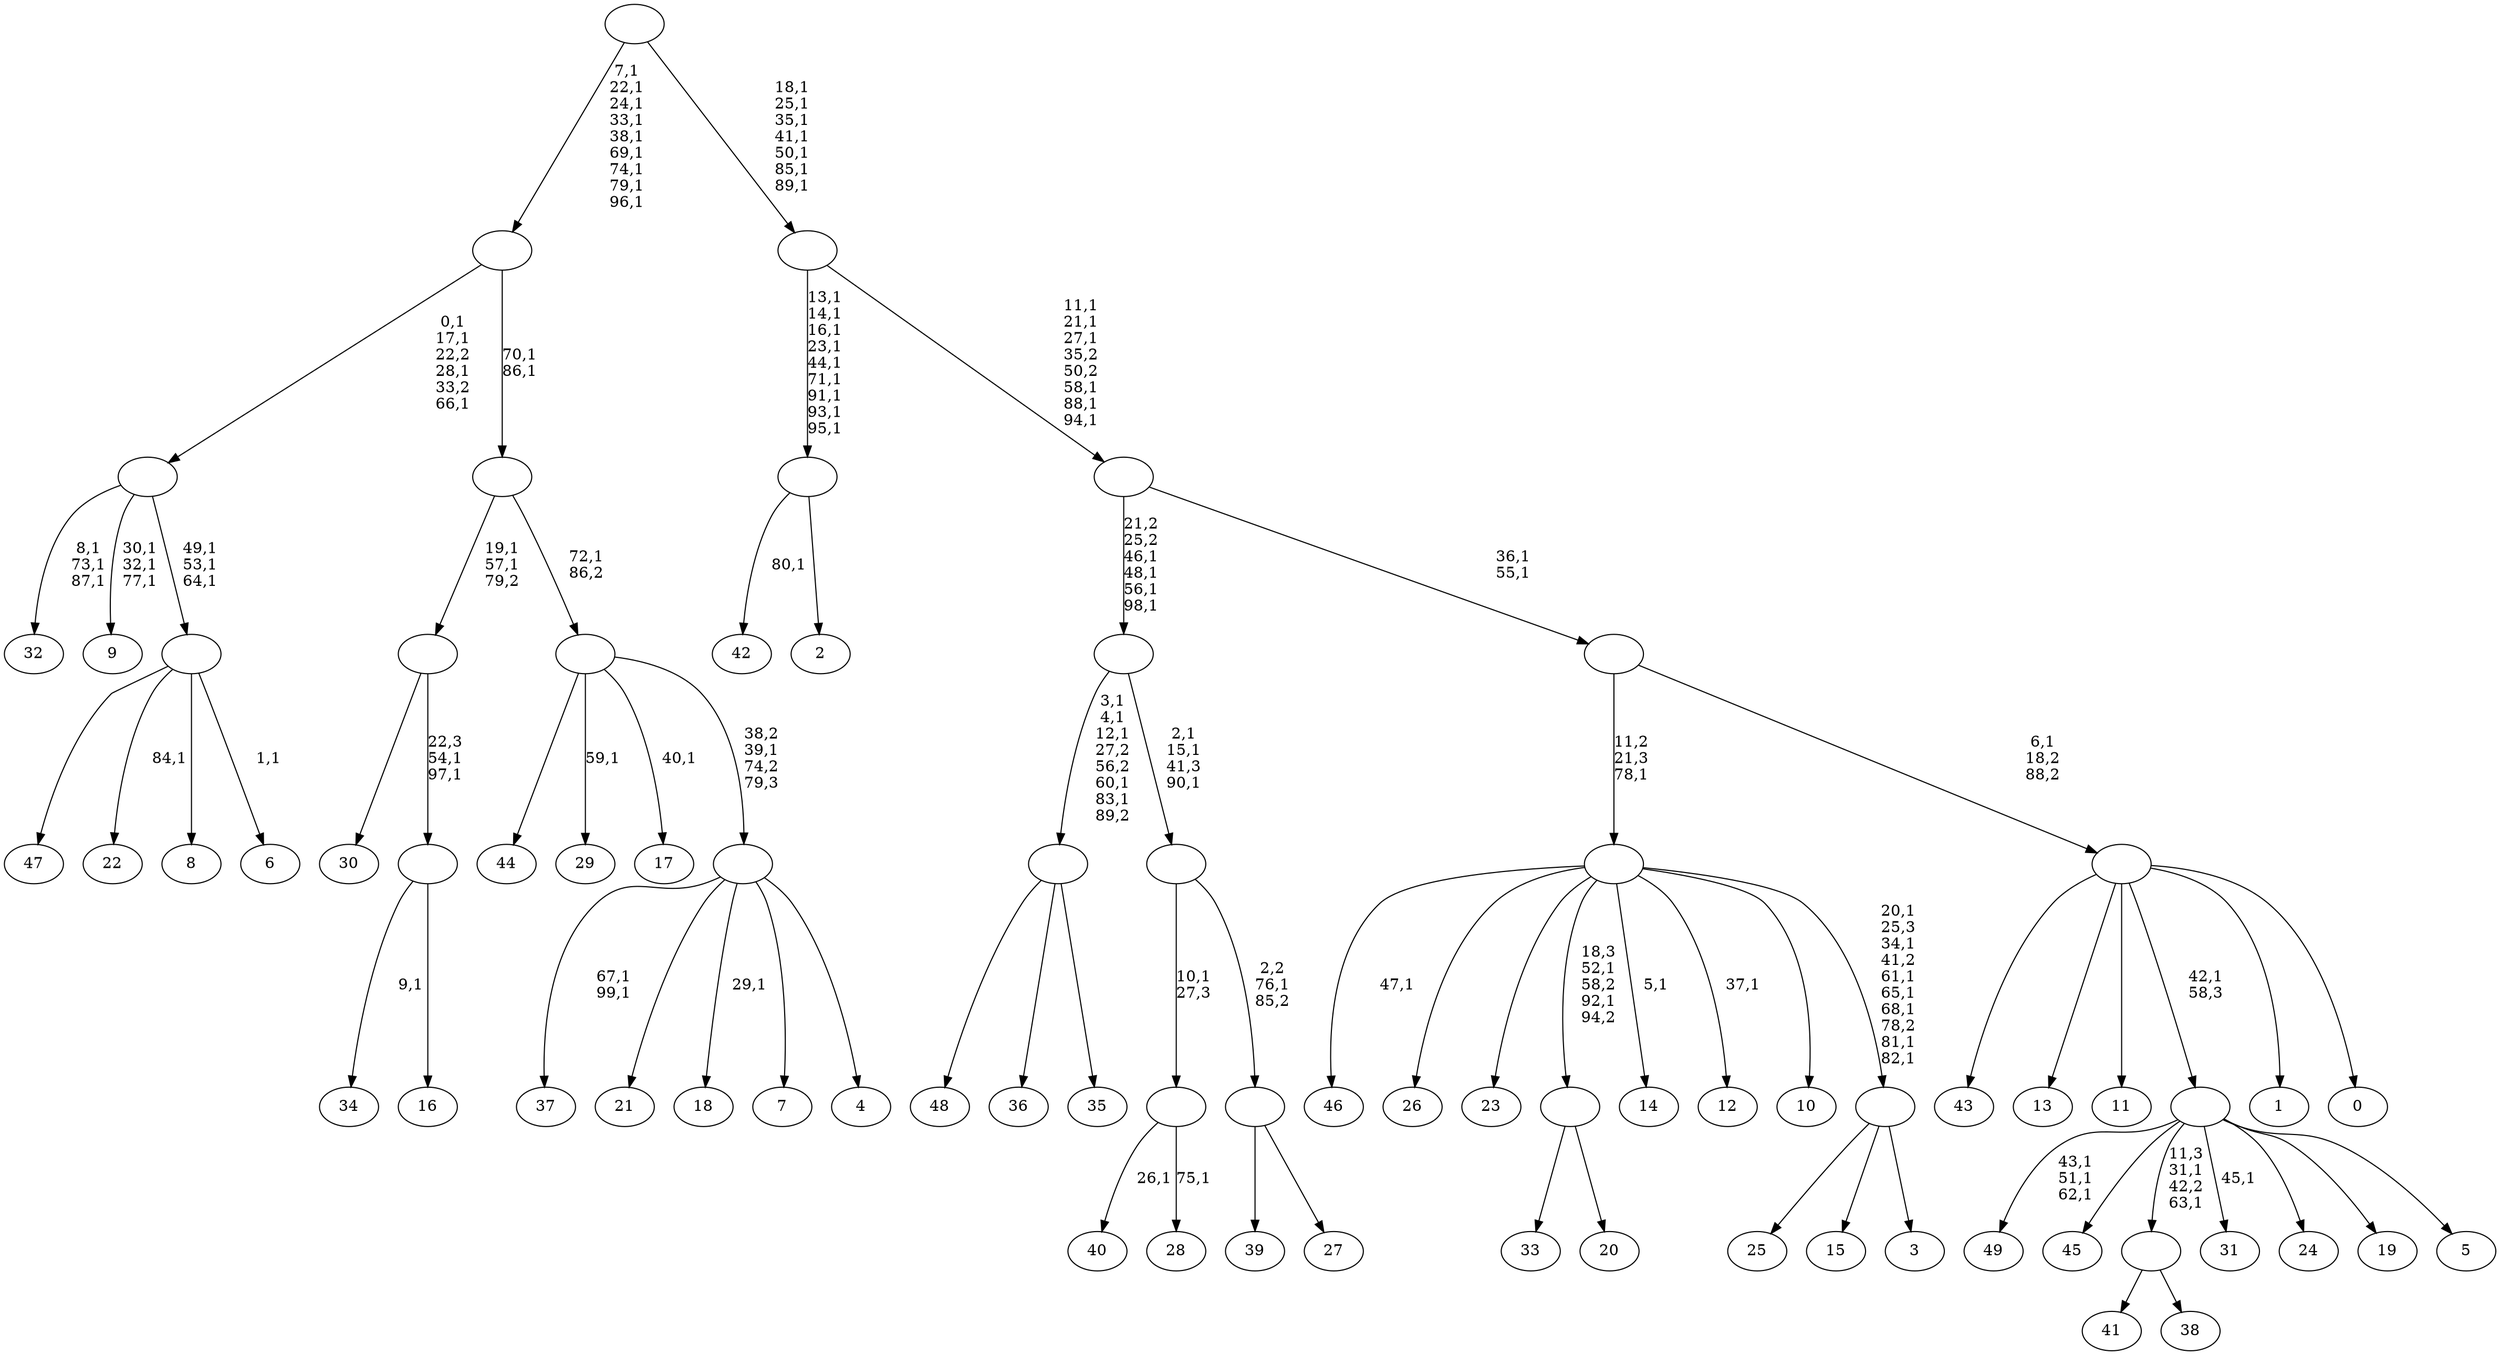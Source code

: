 digraph T {
	150 [label="49"]
	146 [label="48"]
	145 [label="47"]
	144 [label="46"]
	142 [label="45"]
	141 [label="44"]
	140 [label="43"]
	139 [label="42"]
	137 [label="41"]
	136 [label="40"]
	134 [label="39"]
	133 [label="38"]
	132 [label=""]
	130 [label="37"]
	127 [label="36"]
	126 [label="35"]
	125 [label=""]
	120 [label="34"]
	118 [label="33"]
	117 [label="32"]
	113 [label="31"]
	111 [label="30"]
	110 [label="29"]
	108 [label="28"]
	106 [label=""]
	105 [label="27"]
	104 [label=""]
	103 [label=""]
	100 [label=""]
	96 [label="26"]
	95 [label="25"]
	94 [label="24"]
	93 [label="23"]
	92 [label="22"]
	90 [label="21"]
	89 [label="20"]
	88 [label=""]
	86 [label="19"]
	85 [label="18"]
	83 [label="17"]
	81 [label="16"]
	80 [label=""]
	78 [label=""]
	76 [label="15"]
	75 [label="14"]
	73 [label="13"]
	72 [label="12"]
	70 [label="11"]
	69 [label="10"]
	68 [label="9"]
	64 [label="8"]
	63 [label="7"]
	62 [label="6"]
	60 [label=""]
	57 [label=""]
	53 [label="5"]
	52 [label=""]
	51 [label="4"]
	50 [label=""]
	49 [label=""]
	48 [label=""]
	46 [label=""]
	37 [label="3"]
	36 [label=""]
	29 [label=""]
	28 [label="2"]
	27 [label=""]
	18 [label="1"]
	17 [label="0"]
	16 [label=""]
	15 [label=""]
	13 [label=""]
	7 [label=""]
	0 [label=""]
	132 -> 137 [label=""]
	132 -> 133 [label=""]
	125 -> 146 [label=""]
	125 -> 127 [label=""]
	125 -> 126 [label=""]
	106 -> 108 [label="75,1"]
	106 -> 136 [label="26,1"]
	104 -> 134 [label=""]
	104 -> 105 [label=""]
	103 -> 106 [label="10,1\n27,3"]
	103 -> 104 [label="2,2\n76,1\n85,2"]
	100 -> 103 [label="2,1\n15,1\n41,3\n90,1"]
	100 -> 125 [label="3,1\n4,1\n12,1\n27,2\n56,2\n60,1\n83,1\n89,2"]
	88 -> 118 [label=""]
	88 -> 89 [label=""]
	80 -> 120 [label="9,1"]
	80 -> 81 [label=""]
	78 -> 80 [label="22,3\n54,1\n97,1"]
	78 -> 111 [label=""]
	60 -> 62 [label="1,1"]
	60 -> 92 [label="84,1"]
	60 -> 145 [label=""]
	60 -> 64 [label=""]
	57 -> 60 [label="49,1\n53,1\n64,1"]
	57 -> 68 [label="30,1\n32,1\n77,1"]
	57 -> 117 [label="8,1\n73,1\n87,1"]
	52 -> 113 [label="45,1"]
	52 -> 132 [label="11,3\n31,1\n42,2\n63,1"]
	52 -> 150 [label="43,1\n51,1\n62,1"]
	52 -> 142 [label=""]
	52 -> 94 [label=""]
	52 -> 86 [label=""]
	52 -> 53 [label=""]
	50 -> 85 [label="29,1"]
	50 -> 130 [label="67,1\n99,1"]
	50 -> 90 [label=""]
	50 -> 63 [label=""]
	50 -> 51 [label=""]
	49 -> 83 [label="40,1"]
	49 -> 110 [label="59,1"]
	49 -> 141 [label=""]
	49 -> 50 [label="38,2\n39,1\n74,2\n79,3"]
	48 -> 78 [label="19,1\n57,1\n79,2"]
	48 -> 49 [label="72,1\n86,2"]
	46 -> 48 [label="70,1\n86,1"]
	46 -> 57 [label="0,1\n17,1\n22,2\n28,1\n33,2\n66,1"]
	36 -> 95 [label=""]
	36 -> 76 [label=""]
	36 -> 37 [label=""]
	29 -> 36 [label="20,1\n25,3\n34,1\n41,2\n61,1\n65,1\n68,1\n78,2\n81,1\n82,1"]
	29 -> 72 [label="37,1"]
	29 -> 75 [label="5,1"]
	29 -> 88 [label="18,3\n52,1\n58,2\n92,1\n94,2"]
	29 -> 144 [label="47,1"]
	29 -> 96 [label=""]
	29 -> 93 [label=""]
	29 -> 69 [label=""]
	27 -> 139 [label="80,1"]
	27 -> 28 [label=""]
	16 -> 140 [label=""]
	16 -> 73 [label=""]
	16 -> 70 [label=""]
	16 -> 52 [label="42,1\n58,3"]
	16 -> 18 [label=""]
	16 -> 17 [label=""]
	15 -> 29 [label="11,2\n21,3\n78,1"]
	15 -> 16 [label="6,1\n18,2\n88,2"]
	13 -> 15 [label="36,1\n55,1"]
	13 -> 100 [label="21,2\n25,2\n46,1\n48,1\n56,1\n98,1"]
	7 -> 13 [label="11,1\n21,1\n27,1\n35,2\n50,2\n58,1\n88,1\n94,1"]
	7 -> 27 [label="13,1\n14,1\n16,1\n23,1\n44,1\n71,1\n91,1\n93,1\n95,1"]
	0 -> 7 [label="18,1\n25,1\n35,1\n41,1\n50,1\n85,1\n89,1"]
	0 -> 46 [label="7,1\n22,1\n24,1\n33,1\n38,1\n69,1\n74,1\n79,1\n96,1"]
}
